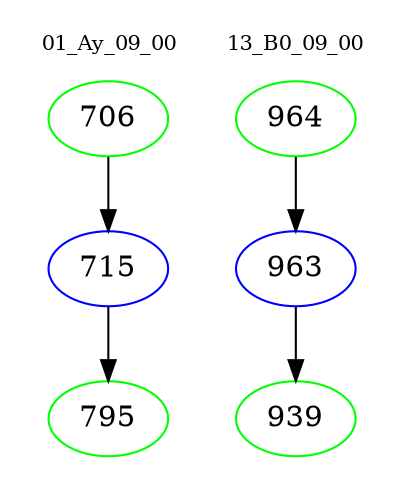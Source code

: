 digraph{
subgraph cluster_0 {
color = white
label = "01_Ay_09_00";
fontsize=10;
T0_706 [label="706", color="green"]
T0_706 -> T0_715 [color="black"]
T0_715 [label="715", color="blue"]
T0_715 -> T0_795 [color="black"]
T0_795 [label="795", color="green"]
}
subgraph cluster_1 {
color = white
label = "13_B0_09_00";
fontsize=10;
T1_964 [label="964", color="green"]
T1_964 -> T1_963 [color="black"]
T1_963 [label="963", color="blue"]
T1_963 -> T1_939 [color="black"]
T1_939 [label="939", color="green"]
}
}
